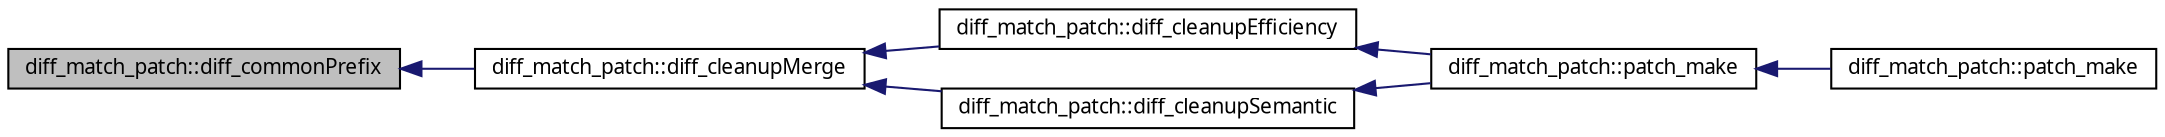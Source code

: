 digraph G
{
  edge [fontname="FreeSans.ttf",fontsize="10",labelfontname="FreeSans.ttf",labelfontsize="10"];
  node [fontname="FreeSans.ttf",fontsize="10",shape=record];
  rankdir=LR;
  Node1 [label="diff_match_patch::diff_commonPrefix",height=0.2,width=0.4,color="black", fillcolor="grey75", style="filled" fontcolor="black"];
  Node1 -> Node2 [dir=back,color="midnightblue",fontsize="10",style="solid"];
  Node2 [label="diff_match_patch::diff_cleanupMerge",height=0.2,width=0.4,color="black", fillcolor="white", style="filled",URL="$classdiff__match__patch.html#ad64d391bc3f34cad326f869eedb748f9"];
  Node2 -> Node3 [dir=back,color="midnightblue",fontsize="10",style="solid"];
  Node3 [label="diff_match_patch::diff_cleanupEfficiency",height=0.2,width=0.4,color="black", fillcolor="white", style="filled",URL="$classdiff__match__patch.html#a41df9d26471d7d9f4ca085ab9f5da945"];
  Node3 -> Node4 [dir=back,color="midnightblue",fontsize="10",style="solid"];
  Node4 [label="diff_match_patch::patch_make",height=0.2,width=0.4,color="black", fillcolor="white", style="filled",URL="$classdiff__match__patch.html#afb9335ec40ffb7b74a822a1210d90e19"];
  Node4 -> Node5 [dir=back,color="midnightblue",fontsize="10",style="solid"];
  Node5 [label="diff_match_patch::patch_make",height=0.2,width=0.4,color="black", fillcolor="white", style="filled",URL="$classdiff__match__patch.html#ac5992f58192fc44530f33dd40202c165"];
  Node2 -> Node6 [dir=back,color="midnightblue",fontsize="10",style="solid"];
  Node6 [label="diff_match_patch::diff_cleanupSemantic",height=0.2,width=0.4,color="black", fillcolor="white", style="filled",URL="$classdiff__match__patch.html#a1150e91652b023e8893555f737ac9894"];
  Node6 -> Node4 [dir=back,color="midnightblue",fontsize="10",style="solid"];
}
